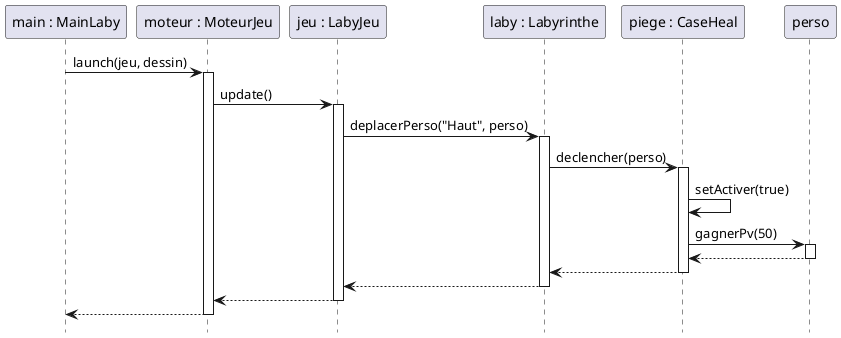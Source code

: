@startuml
hide footbox

participant  "main : MainLaby" as main
participant  "moteur : MoteurJeu" as m
participant  "jeu : LabyJeu" as LJ
participant  "laby : Labyrinthe" as laby
participant "piege : CaseHeal" as ch

main -> m : launch(jeu, dessin)
activate m

m -> LJ: update()
activate LJ

LJ -> laby: deplacerPerso("Haut", perso)
activate laby
laby -> ch : declencher(perso)
activate ch
ch -> ch : setActiver(true)
ch -> perso : gagnerPv(50)
activate perso
ch <-- perso
deactivate perso
laby <-- ch
deactivate ch
 

LJ <-- laby 
deactivate laby
m <--LJ
deactivate LJ

main <-- m
deactivate m


 
@enduml
